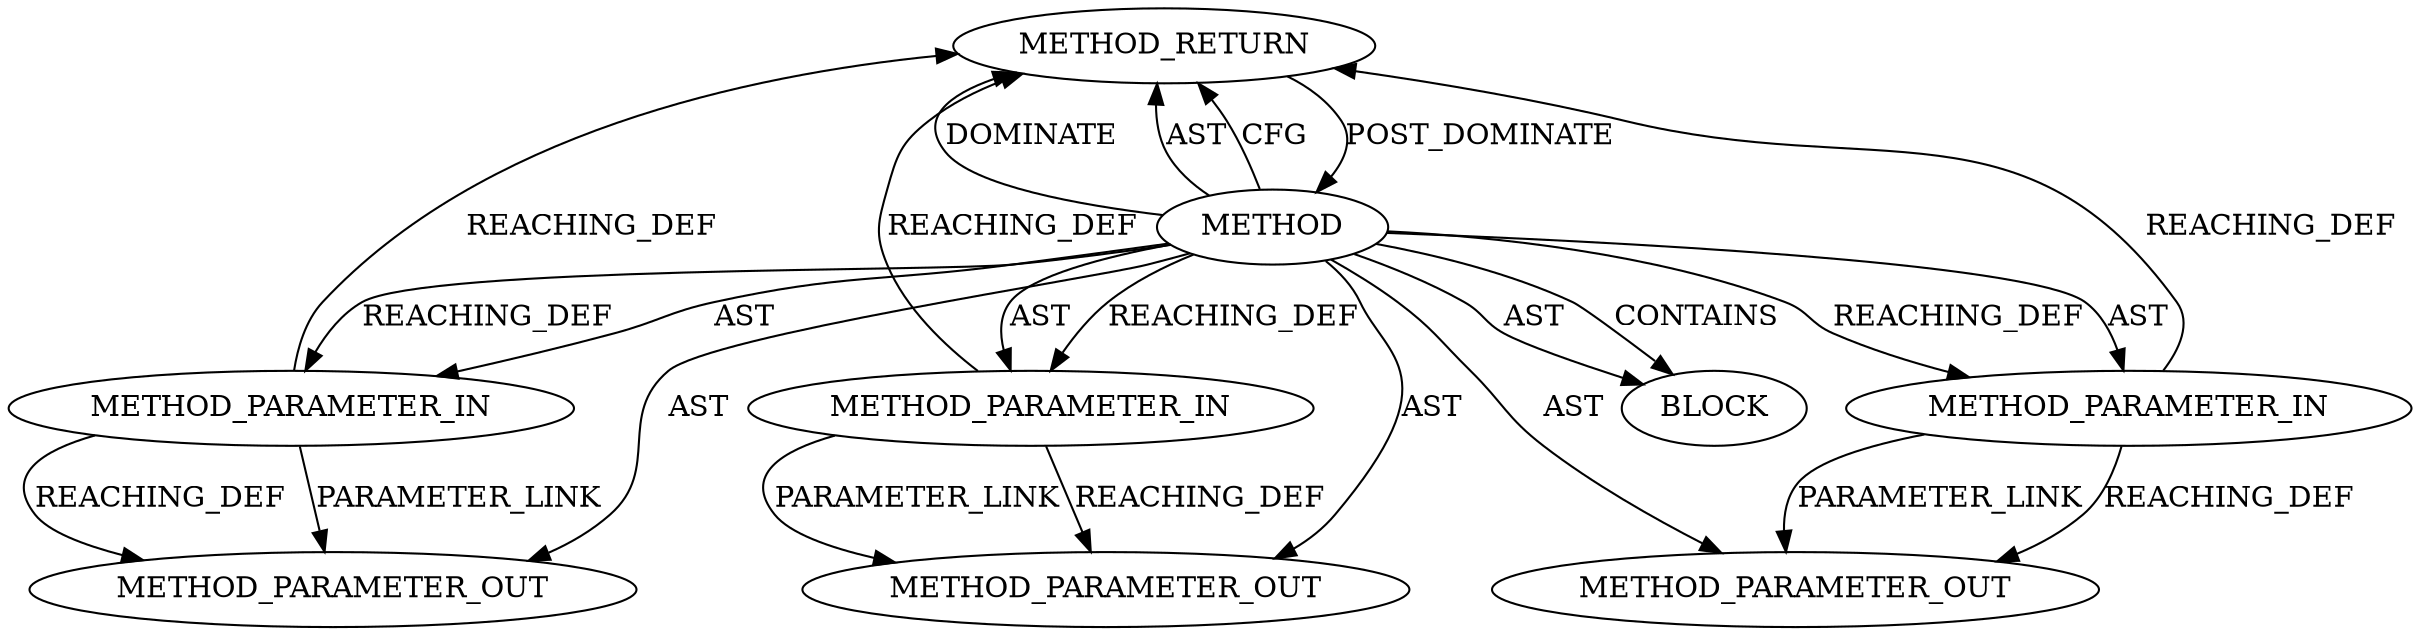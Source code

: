 digraph {
  25473 [label=METHOD_RETURN ORDER=2 CODE="RET" TYPE_FULL_NAME="ANY" EVALUATION_STRATEGY="BY_VALUE"]
  27198 [label=METHOD_PARAMETER_OUT ORDER=3 CODE="p3" IS_VARIADIC=false TYPE_FULL_NAME="ANY" EVALUATION_STRATEGY="BY_VALUE" INDEX=3 NAME="p3"]
  25471 [label=METHOD_PARAMETER_IN ORDER=3 CODE="p3" IS_VARIADIC=false TYPE_FULL_NAME="ANY" EVALUATION_STRATEGY="BY_VALUE" INDEX=3 NAME="p3"]
  25472 [label=BLOCK ORDER=1 ARGUMENT_INDEX=1 CODE="<empty>" TYPE_FULL_NAME="ANY"]
  25468 [label=METHOD AST_PARENT_TYPE="NAMESPACE_BLOCK" AST_PARENT_FULL_NAME="<global>" ORDER=0 CODE="<empty>" FULL_NAME="EVP_DigestFinal" IS_EXTERNAL=true FILENAME="<empty>" SIGNATURE="" NAME="EVP_DigestFinal"]
  25470 [label=METHOD_PARAMETER_IN ORDER=2 CODE="p2" IS_VARIADIC=false TYPE_FULL_NAME="ANY" EVALUATION_STRATEGY="BY_VALUE" INDEX=2 NAME="p2"]
  27196 [label=METHOD_PARAMETER_OUT ORDER=1 CODE="p1" IS_VARIADIC=false TYPE_FULL_NAME="ANY" EVALUATION_STRATEGY="BY_VALUE" INDEX=1 NAME="p1"]
  27197 [label=METHOD_PARAMETER_OUT ORDER=2 CODE="p2" IS_VARIADIC=false TYPE_FULL_NAME="ANY" EVALUATION_STRATEGY="BY_VALUE" INDEX=2 NAME="p2"]
  25469 [label=METHOD_PARAMETER_IN ORDER=1 CODE="p1" IS_VARIADIC=false TYPE_FULL_NAME="ANY" EVALUATION_STRATEGY="BY_VALUE" INDEX=1 NAME="p1"]
  25470 -> 27197 [label=REACHING_DEF VARIABLE="p2"]
  25471 -> 27198 [label=PARAMETER_LINK ]
  25468 -> 25469 [label=REACHING_DEF VARIABLE=""]
  25468 -> 25473 [label=DOMINATE ]
  25468 -> 25470 [label=REACHING_DEF VARIABLE=""]
  25468 -> 25471 [label=REACHING_DEF VARIABLE=""]
  25469 -> 27196 [label=PARAMETER_LINK ]
  25468 -> 27198 [label=AST ]
  25468 -> 25469 [label=AST ]
  25469 -> 27196 [label=REACHING_DEF VARIABLE="p1"]
  25468 -> 27196 [label=AST ]
  25468 -> 25473 [label=AST ]
  25468 -> 25471 [label=AST ]
  25468 -> 25472 [label=CONTAINS ]
  25471 -> 27198 [label=REACHING_DEF VARIABLE="p3"]
  25468 -> 27197 [label=AST ]
  25468 -> 25472 [label=AST ]
  25473 -> 25468 [label=POST_DOMINATE ]
  25471 -> 25473 [label=REACHING_DEF VARIABLE="p3"]
  25468 -> 25470 [label=AST ]
  25468 -> 25473 [label=CFG ]
  25470 -> 25473 [label=REACHING_DEF VARIABLE="p2"]
  25470 -> 27197 [label=PARAMETER_LINK ]
  25469 -> 25473 [label=REACHING_DEF VARIABLE="p1"]
}
